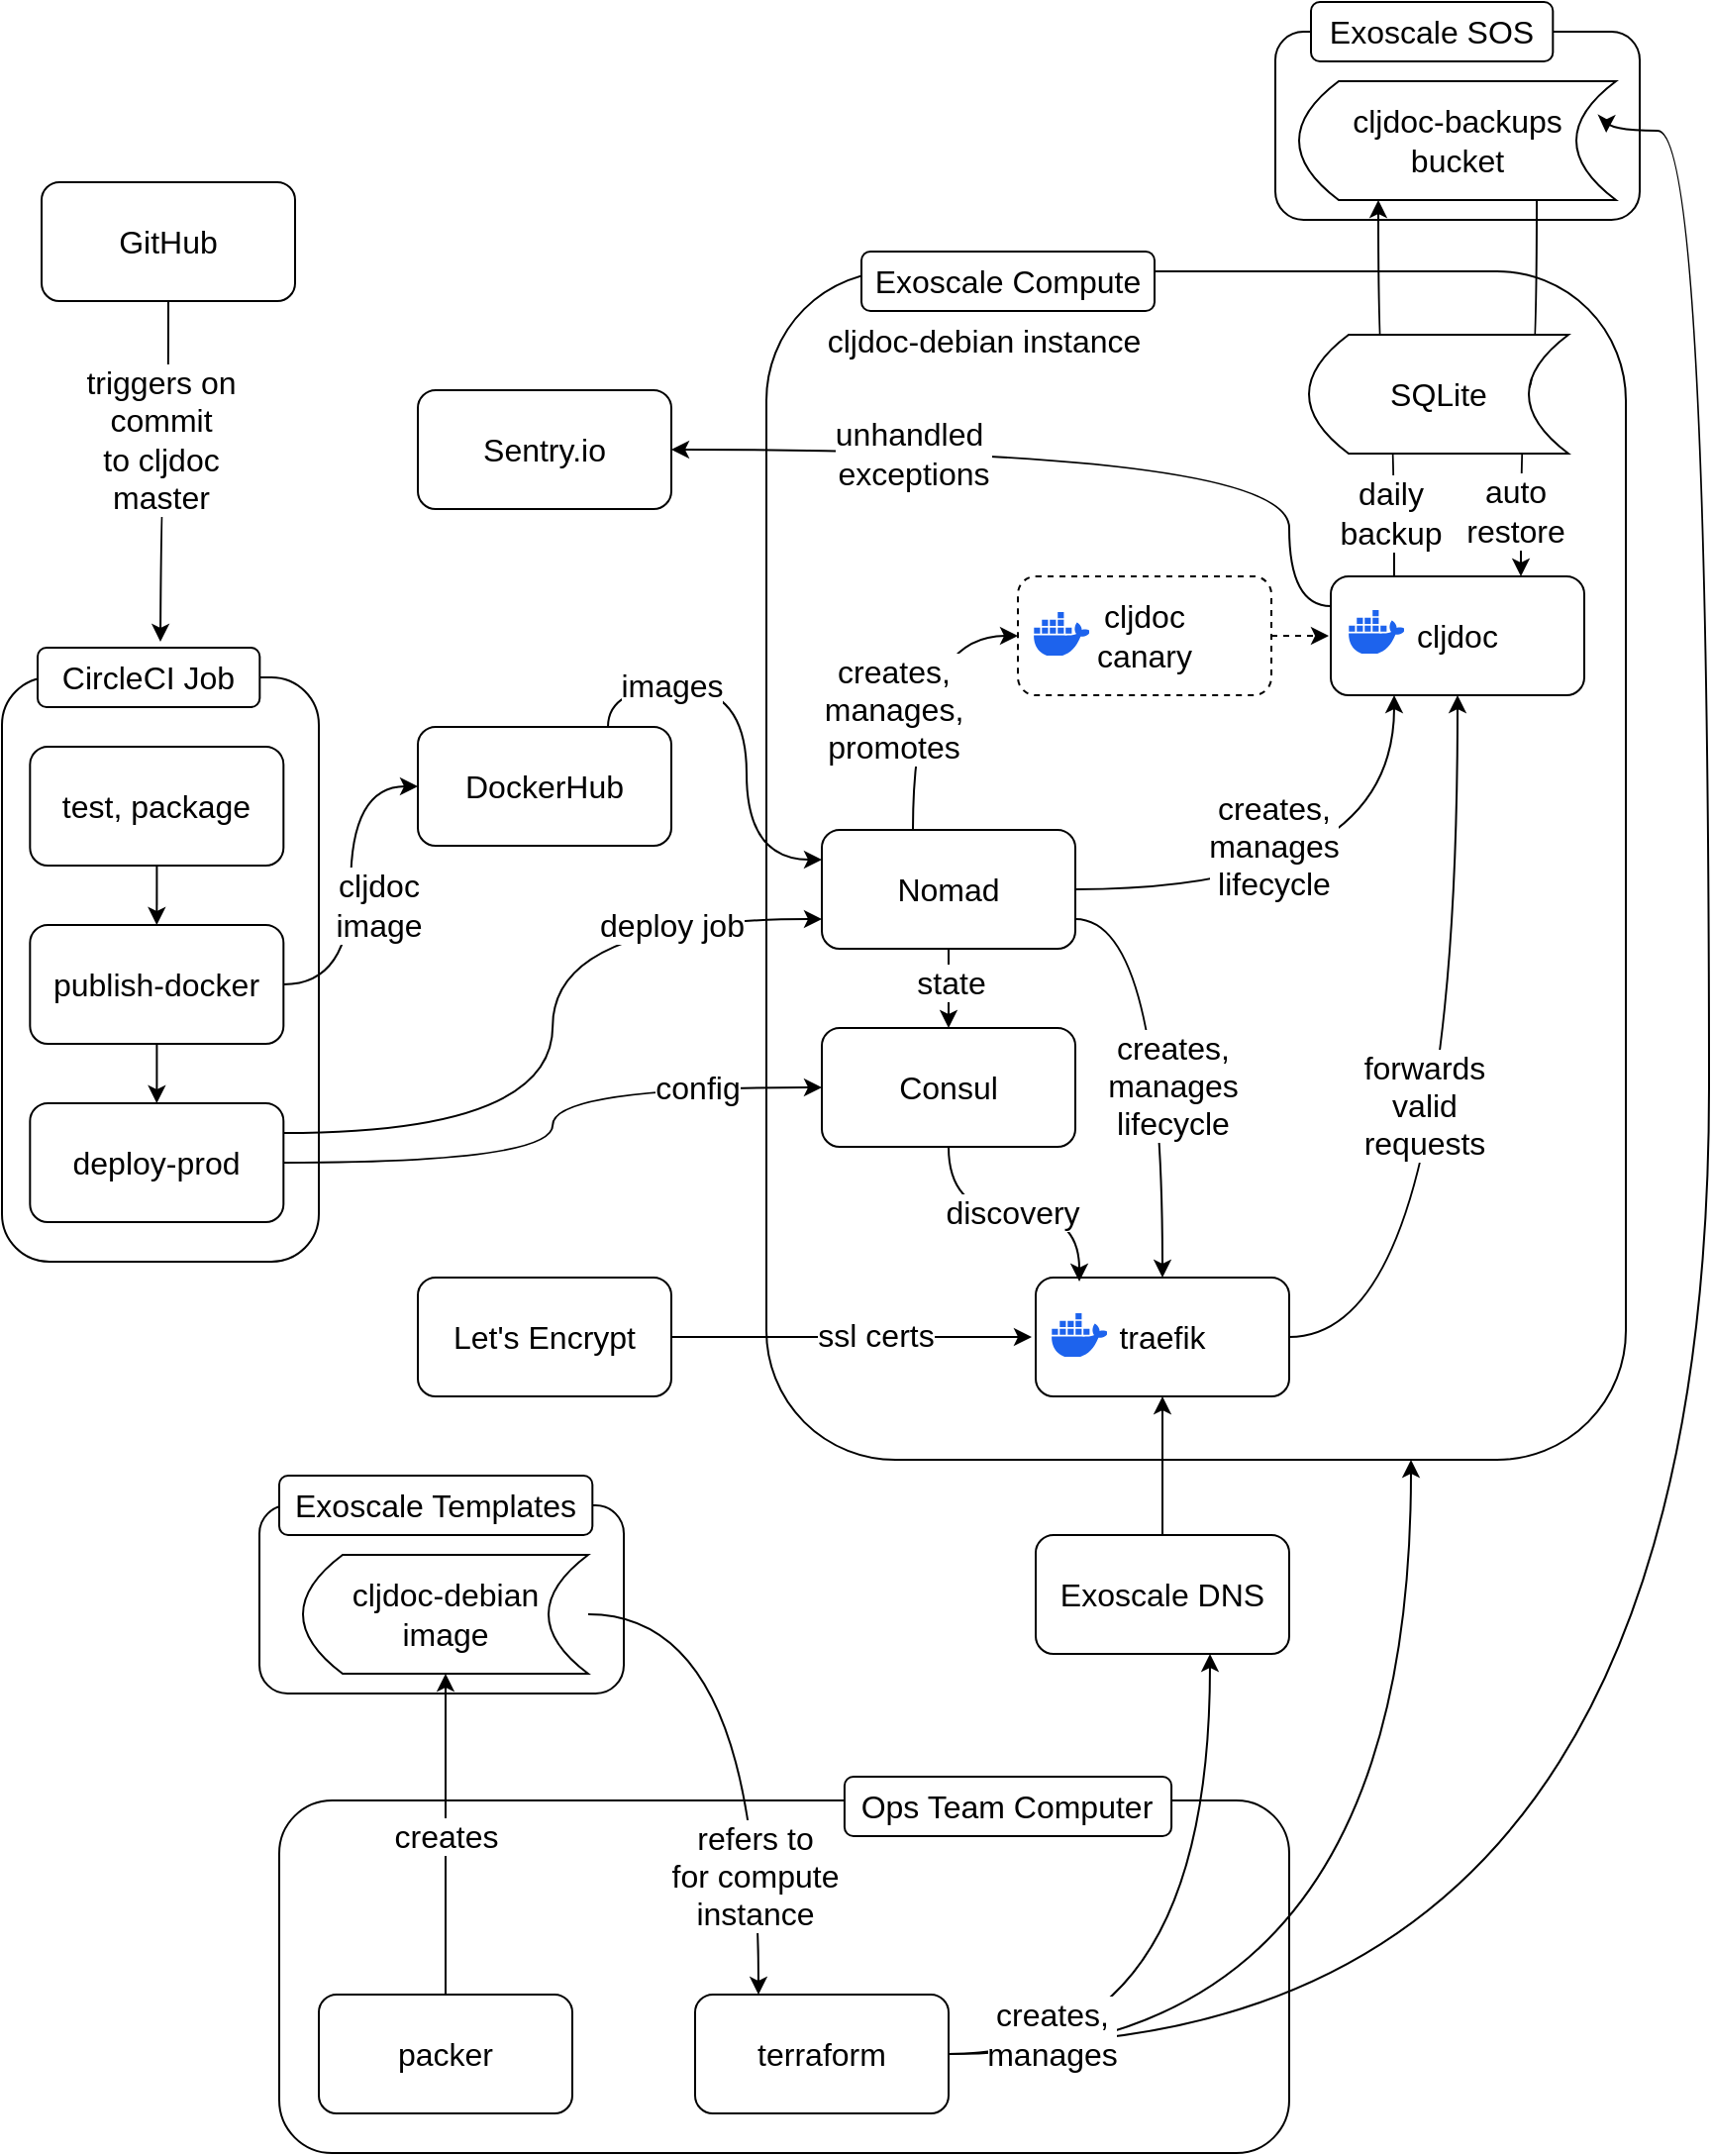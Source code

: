 <mxfile version="24.7.8">
  <diagram name="Page-1" id="89kI4g_zVSeOaDpoX2Ek">
    <mxGraphModel dx="1434" dy="2111" grid="1" gridSize="10" guides="1" tooltips="1" connect="1" arrows="1" fold="1" page="1" pageScale="1" pageWidth="827" pageHeight="1169" math="0" shadow="0">
      <root>
        <mxCell id="0" />
        <mxCell id="1" parent="0" />
        <mxCell id="S1SQHye0vyGfzZTfJ70K-115" value="" style="rounded=1;whiteSpace=wrap;html=1;" vertex="1" parent="1">
          <mxGeometry x="140" y="782" width="510" height="178" as="geometry" />
        </mxCell>
        <mxCell id="S1SQHye0vyGfzZTfJ70K-68" value="" style="rounded=1;whiteSpace=wrap;html=1;container=0;" vertex="1" parent="1">
          <mxGeometry x="386" y="10" width="434" height="600" as="geometry" />
        </mxCell>
        <mxCell id="S1SQHye0vyGfzZTfJ70K-30" value="" style="group" vertex="1" connectable="0" parent="1">
          <mxGeometry x="210" y="240" width="128" height="60" as="geometry" />
        </mxCell>
        <mxCell id="S1SQHye0vyGfzZTfJ70K-31" value="&lt;span style=&quot;font-size: 16px;&quot;&gt;DockerHub&lt;/span&gt;" style="rounded=1;whiteSpace=wrap;html=1;" vertex="1" parent="S1SQHye0vyGfzZTfJ70K-30">
          <mxGeometry width="128" height="60" as="geometry" />
        </mxCell>
        <mxCell id="S1SQHye0vyGfzZTfJ70K-2" value="&lt;font style=&quot;font-size: 16px;&quot;&gt;Exoscale Compute&lt;/font&gt;" style="rounded=1;whiteSpace=wrap;html=1;" vertex="1" parent="1">
          <mxGeometry x="434.005" width="148" height="30" as="geometry" />
        </mxCell>
        <mxCell id="S1SQHye0vyGfzZTfJ70K-18" value="" style="group" vertex="1" connectable="0" parent="1">
          <mxGeometry x="522" y="518" width="128" height="60" as="geometry" />
        </mxCell>
        <mxCell id="S1SQHye0vyGfzZTfJ70K-11" value="&lt;span style=&quot;font-size: 16px;&quot;&gt;traefik&lt;/span&gt;" style="rounded=1;whiteSpace=wrap;html=1;" vertex="1" parent="S1SQHye0vyGfzZTfJ70K-18">
          <mxGeometry width="128" height="60" as="geometry" />
        </mxCell>
        <UserObject label="&lt;svg xmlns=&quot;http://www.w3.org/2000/svg&quot; height=&quot;22.365&quot; width=&quot;28.336&quot; xml:space=&quot;preserve&quot; id=&quot;svg1&quot; version=&quot;1.1&quot;&gt;&lt;defs id=&quot;defs1&quot;&gt;&lt;/defs&gt;&lt;g transform=&quot;matrix(3.78,0,0,3.78,-449.197,-198.902)&quot; id=&quot;g1&quot;&gt;&lt;g style=&quot;stroke-width:26.689&quot; transform=&quot;matrix(0.01,0,0,0.01,118.85,52.626)&quot; id=&quot;g24&quot;&gt;&lt;path style=&quot;fill:#1d63ed;stroke-width:0px&quot; id=&quot;path24&quot; d=&quot;M 743.96,245.25 C 725.42,232.77 676.7,227.44 641.28,236.98 639.37,201.7 621.18,171.97 587.9,146.03 l -12.32,-8.27 -8.21,12.4 c -16.14,24.5 -22.94,57.14 -20.53,86.81 1.9,18.28 8.26,38.83 20.53,53.74 -46.1,26.74 -88.59,20.67 -276.77,20.67 H 0.06 c -0.85,42.49 5.98,124.23 57.96,190.77 5.74,7.35 12.04,14.46 18.87,21.31 42.26,42.32 106.11,73.35 201.59,73.44 145.66,0.13 270.46,-78.6 346.37,-268.97 24.98,0.41 90.92,4.48 123.19,-57.88 0.79,-1.05 8.21,-16.54 8.21,-16.54 l -12.3,-8.27 z M 189.67,206.39 h -81.7 v 81.7 h 81.7 z m 105.55,0 h -81.7 v 81.7 h 81.7 z m 105.55,0 h -81.7 v 81.7 h 81.7 z m 105.55,0 h -81.7 v 81.7 h 81.7 z m -422.2,0 H 2.42 v 81.7 h 81.7 z M 189.67,103.2 h -81.7 v 81.7 h 81.7 z m 105.55,0 h -81.7 v 81.7 h 81.7 z m 105.55,0 h -81.7 v 81.7 h 81.7 z m 0,-103.2 h -81.7 v 81.7 h 81.7 z&quot; class=&quot;cls-1&quot;&gt;&lt;/path&gt;&lt;/g&gt;&lt;/g&gt;&lt;/svg&gt;" link="&lt;svg xmlns=&quot;http://www.w3.org/2000/svg&quot; height=&quot;22.365&quot; width=&quot;28.336&quot; xml:space=&quot;preserve&quot; id=&quot;svg1&quot; version=&quot;1.1&quot;&gt;&lt;defs id=&quot;defs1&quot;&gt;&lt;/defs&gt;&lt;g transform=&quot;matrix(3.78,0,0,3.78,-449.197,-198.902)&quot; id=&quot;g1&quot;&gt;&lt;g style=&quot;stroke-width:26.689&quot; transform=&quot;matrix(0.01,0,0,0.01,118.85,52.626)&quot; id=&quot;g24&quot;&gt;&lt;path style=&quot;fill:#1d63ed;stroke-width:0px&quot; id=&quot;path24&quot; d=&quot;M 743.96,245.25 C 725.42,232.77 676.7,227.44 641.28,236.98 639.37,201.7 621.18,171.97 587.9,146.03 l -12.32,-8.27 -8.21,12.4 c -16.14,24.5 -22.94,57.14 -20.53,86.81 1.9,18.28 8.26,38.83 20.53,53.74 -46.1,26.74 -88.59,20.67 -276.77,20.67 H 0.06 c -0.85,42.49 5.98,124.23 57.96,190.77 5.74,7.35 12.04,14.46 18.87,21.31 42.26,42.32 106.11,73.35 201.59,73.44 145.66,0.13 270.46,-78.6 346.37,-268.97 24.98,0.41 90.92,4.48 123.19,-57.88 0.79,-1.05 8.21,-16.54 8.21,-16.54 l -12.3,-8.27 z M 189.67,206.39 h -81.7 v 81.7 h 81.7 z m 105.55,0 h -81.7 v 81.7 h 81.7 z m 105.55,0 h -81.7 v 81.7 h 81.7 z m 105.55,0 h -81.7 v 81.7 h 81.7 z m -422.2,0 H 2.42 v 81.7 h 81.7 z M 189.67,103.2 h -81.7 v 81.7 h 81.7 z m 105.55,0 h -81.7 v 81.7 h 81.7 z m 105.55,0 h -81.7 v 81.7 h 81.7 z m 0,-103.2 h -81.7 v 81.7 h 81.7 z&quot; class=&quot;cls-1&quot;&gt;&lt;/path&gt;&lt;/g&gt;&lt;/g&gt;&lt;/svg&gt;" id="S1SQHye0vyGfzZTfJ70K-12">
          <mxCell style="text;whiteSpace=wrap;html=1;" vertex="1" parent="S1SQHye0vyGfzZTfJ70K-18">
            <mxGeometry x="5.9" y="11" width="42.1" height="45" as="geometry" />
          </mxCell>
        </UserObject>
        <mxCell id="S1SQHye0vyGfzZTfJ70K-33" value="" style="group" vertex="1" connectable="0" parent="1">
          <mxGeometry x="414" y="292" width="128" height="60" as="geometry" />
        </mxCell>
        <mxCell id="S1SQHye0vyGfzZTfJ70K-34" value="&lt;span style=&quot;font-size: 16px;&quot;&gt;Nomad&lt;/span&gt;" style="rounded=1;whiteSpace=wrap;html=1;" vertex="1" parent="S1SQHye0vyGfzZTfJ70K-33">
          <mxGeometry width="128" height="60" as="geometry" />
        </mxCell>
        <mxCell id="S1SQHye0vyGfzZTfJ70K-35" value="&lt;span style=&quot;font-size: 16px;&quot;&gt;Consul&lt;/span&gt;" style="rounded=1;whiteSpace=wrap;html=1;" vertex="1" parent="1">
          <mxGeometry x="414" y="392" width="128" height="60" as="geometry" />
        </mxCell>
        <mxCell id="S1SQHye0vyGfzZTfJ70K-37" value="" style="rounded=1;whiteSpace=wrap;html=1;" vertex="1" parent="1">
          <mxGeometry y="215" width="160" height="295" as="geometry" />
        </mxCell>
        <mxCell id="S1SQHye0vyGfzZTfJ70K-38" value="&lt;font style=&quot;font-size: 16px;&quot;&gt;CircleCI Job&lt;/font&gt;" style="rounded=1;whiteSpace=wrap;html=1;" vertex="1" parent="1">
          <mxGeometry x="18" y="200" width="112.16" height="30" as="geometry" />
        </mxCell>
        <mxCell id="S1SQHye0vyGfzZTfJ70K-40" value="" style="group" vertex="1" connectable="0" parent="1">
          <mxGeometry x="14.16" y="250" width="128" height="60" as="geometry" />
        </mxCell>
        <mxCell id="S1SQHye0vyGfzZTfJ70K-41" value="&lt;span style=&quot;font-size: 16px;&quot;&gt;test, package&lt;/span&gt;" style="rounded=1;whiteSpace=wrap;html=1;" vertex="1" parent="S1SQHye0vyGfzZTfJ70K-40">
          <mxGeometry width="128" height="60" as="geometry" />
        </mxCell>
        <mxCell id="S1SQHye0vyGfzZTfJ70K-42" value="" style="group" vertex="1" connectable="0" parent="1">
          <mxGeometry x="14.16" y="340" width="128" height="60" as="geometry" />
        </mxCell>
        <mxCell id="S1SQHye0vyGfzZTfJ70K-70" style="edgeStyle=orthogonalEdgeStyle;rounded=0;orthogonalLoop=1;jettySize=auto;html=1;" edge="1" parent="S1SQHye0vyGfzZTfJ70K-42" source="S1SQHye0vyGfzZTfJ70K-43">
          <mxGeometry relative="1" as="geometry">
            <mxPoint x="64.0" y="90" as="targetPoint" />
          </mxGeometry>
        </mxCell>
        <mxCell id="S1SQHye0vyGfzZTfJ70K-43" value="&lt;span style=&quot;font-size: 16px;&quot;&gt;publish-docker&lt;/span&gt;" style="rounded=1;whiteSpace=wrap;html=1;" vertex="1" parent="S1SQHye0vyGfzZTfJ70K-42">
          <mxGeometry width="128" height="60" as="geometry" />
        </mxCell>
        <mxCell id="S1SQHye0vyGfzZTfJ70K-44" value="" style="group" vertex="1" connectable="0" parent="1">
          <mxGeometry x="14.16" y="430" width="128" height="60" as="geometry" />
        </mxCell>
        <mxCell id="S1SQHye0vyGfzZTfJ70K-45" value="&lt;span style=&quot;font-size: 16px;&quot;&gt;deploy-prod&lt;/span&gt;" style="rounded=1;whiteSpace=wrap;html=1;" vertex="1" parent="S1SQHye0vyGfzZTfJ70K-44">
          <mxGeometry width="128" height="60" as="geometry" />
        </mxCell>
        <mxCell id="S1SQHye0vyGfzZTfJ70K-46" value="" style="group" vertex="1" connectable="0" parent="1">
          <mxGeometry x="513" y="164" width="128" height="60" as="geometry" />
        </mxCell>
        <mxCell id="S1SQHye0vyGfzZTfJ70K-123" style="edgeStyle=orthogonalEdgeStyle;rounded=0;orthogonalLoop=1;jettySize=auto;html=1;dashed=1;" edge="1" parent="S1SQHye0vyGfzZTfJ70K-46" source="S1SQHye0vyGfzZTfJ70K-14">
          <mxGeometry relative="1" as="geometry">
            <mxPoint x="157" y="30" as="targetPoint" />
          </mxGeometry>
        </mxCell>
        <mxCell id="S1SQHye0vyGfzZTfJ70K-14" value="&lt;font style=&quot;font-size: 16px;&quot;&gt;cljdoc&lt;/font&gt;&lt;div&gt;&lt;font style=&quot;font-size: 16px;&quot;&gt;canary&lt;/font&gt;&lt;/div&gt;" style="rounded=1;whiteSpace=wrap;html=1;dashed=1;" vertex="1" parent="S1SQHye0vyGfzZTfJ70K-46">
          <mxGeometry width="128" height="60" as="geometry" />
        </mxCell>
        <UserObject label="&lt;svg xmlns=&quot;http://www.w3.org/2000/svg&quot; height=&quot;22.365&quot; width=&quot;28.336&quot; xml:space=&quot;preserve&quot; id=&quot;svg1&quot; version=&quot;1.1&quot;&gt;&lt;defs id=&quot;defs1&quot;&gt;&lt;/defs&gt;&lt;g transform=&quot;matrix(3.78,0,0,3.78,-449.197,-198.902)&quot; id=&quot;g1&quot;&gt;&lt;g style=&quot;stroke-width:26.689&quot; transform=&quot;matrix(0.01,0,0,0.01,118.85,52.626)&quot; id=&quot;g24&quot;&gt;&lt;path style=&quot;fill:#1d63ed;stroke-width:0px&quot; id=&quot;path24&quot; d=&quot;M 743.96,245.25 C 725.42,232.77 676.7,227.44 641.28,236.98 639.37,201.7 621.18,171.97 587.9,146.03 l -12.32,-8.27 -8.21,12.4 c -16.14,24.5 -22.94,57.14 -20.53,86.81 1.9,18.28 8.26,38.83 20.53,53.74 -46.1,26.74 -88.59,20.67 -276.77,20.67 H 0.06 c -0.85,42.49 5.98,124.23 57.96,190.77 5.74,7.35 12.04,14.46 18.87,21.31 42.26,42.32 106.11,73.35 201.59,73.44 145.66,0.13 270.46,-78.6 346.37,-268.97 24.98,0.41 90.92,4.48 123.19,-57.88 0.79,-1.05 8.21,-16.54 8.21,-16.54 l -12.3,-8.27 z M 189.67,206.39 h -81.7 v 81.7 h 81.7 z m 105.55,0 h -81.7 v 81.7 h 81.7 z m 105.55,0 h -81.7 v 81.7 h 81.7 z m 105.55,0 h -81.7 v 81.7 h 81.7 z m -422.2,0 H 2.42 v 81.7 h 81.7 z M 189.67,103.2 h -81.7 v 81.7 h 81.7 z m 105.55,0 h -81.7 v 81.7 h 81.7 z m 105.55,0 h -81.7 v 81.7 h 81.7 z m 0,-103.2 h -81.7 v 81.7 h 81.7 z&quot; class=&quot;cls-1&quot;&gt;&lt;/path&gt;&lt;/g&gt;&lt;/g&gt;&lt;/svg&gt;" link="&lt;svg xmlns=&quot;http://www.w3.org/2000/svg&quot; height=&quot;22.365&quot; width=&quot;28.336&quot; xml:space=&quot;preserve&quot; id=&quot;svg1&quot; version=&quot;1.1&quot;&gt;&lt;defs id=&quot;defs1&quot;&gt;&lt;/defs&gt;&lt;g transform=&quot;matrix(3.78,0,0,3.78,-449.197,-198.902)&quot; id=&quot;g1&quot;&gt;&lt;g style=&quot;stroke-width:26.689&quot; transform=&quot;matrix(0.01,0,0,0.01,118.85,52.626)&quot; id=&quot;g24&quot;&gt;&lt;path style=&quot;fill:#1d63ed;stroke-width:0px&quot; id=&quot;path24&quot; d=&quot;M 743.96,245.25 C 725.42,232.77 676.7,227.44 641.28,236.98 639.37,201.7 621.18,171.97 587.9,146.03 l -12.32,-8.27 -8.21,12.4 c -16.14,24.5 -22.94,57.14 -20.53,86.81 1.9,18.28 8.26,38.83 20.53,53.74 -46.1,26.74 -88.59,20.67 -276.77,20.67 H 0.06 c -0.85,42.49 5.98,124.23 57.96,190.77 5.74,7.35 12.04,14.46 18.87,21.31 42.26,42.32 106.11,73.35 201.59,73.44 145.66,0.13 270.46,-78.6 346.37,-268.97 24.98,0.41 90.92,4.48 123.19,-57.88 0.79,-1.05 8.21,-16.54 8.21,-16.54 l -12.3,-8.27 z M 189.67,206.39 h -81.7 v 81.7 h 81.7 z m 105.55,0 h -81.7 v 81.7 h 81.7 z m 105.55,0 h -81.7 v 81.7 h 81.7 z m 105.55,0 h -81.7 v 81.7 h 81.7 z m -422.2,0 H 2.42 v 81.7 h 81.7 z M 189.67,103.2 h -81.7 v 81.7 h 81.7 z m 105.55,0 h -81.7 v 81.7 h 81.7 z m 105.55,0 h -81.7 v 81.7 h 81.7 z m 0,-103.2 h -81.7 v 81.7 h 81.7 z&quot; class=&quot;cls-1&quot;&gt;&lt;/path&gt;&lt;/g&gt;&lt;/g&gt;&lt;/svg&gt;" id="S1SQHye0vyGfzZTfJ70K-15">
          <mxCell style="text;whiteSpace=wrap;html=1;" vertex="1" parent="S1SQHye0vyGfzZTfJ70K-46">
            <mxGeometry x="5.9" y="11" width="42.1" height="45" as="geometry" />
          </mxCell>
        </UserObject>
        <mxCell id="S1SQHye0vyGfzZTfJ70K-53" value="" style="group" vertex="1" connectable="0" parent="1">
          <mxGeometry x="350" y="880" width="128" height="60" as="geometry" />
        </mxCell>
        <mxCell id="S1SQHye0vyGfzZTfJ70K-54" value="&lt;span style=&quot;font-size: 16px;&quot;&gt;terraform&lt;/span&gt;" style="rounded=1;whiteSpace=wrap;html=1;" vertex="1" parent="S1SQHye0vyGfzZTfJ70K-53">
          <mxGeometry width="128" height="60" as="geometry" />
        </mxCell>
        <mxCell id="S1SQHye0vyGfzZTfJ70K-55" value="" style="group" vertex="1" connectable="0" parent="1">
          <mxGeometry x="130" y="618" width="184" height="110" as="geometry" />
        </mxCell>
        <mxCell id="S1SQHye0vyGfzZTfJ70K-48" value="" style="rounded=1;whiteSpace=wrap;html=1;" vertex="1" parent="S1SQHye0vyGfzZTfJ70K-55">
          <mxGeometry y="15" width="184" height="95" as="geometry" />
        </mxCell>
        <mxCell id="S1SQHye0vyGfzZTfJ70K-49" value="&lt;font style=&quot;font-size: 16px;&quot;&gt;Exoscale Templates&lt;/font&gt;" style="rounded=1;whiteSpace=wrap;html=1;" vertex="1" parent="S1SQHye0vyGfzZTfJ70K-55">
          <mxGeometry x="10" width="158.16" height="30" as="geometry" />
        </mxCell>
        <mxCell id="S1SQHye0vyGfzZTfJ70K-50" value="&lt;span style=&quot;font-size: 16px;&quot;&gt;cljdoc-debian&lt;/span&gt;&lt;div&gt;&lt;span style=&quot;font-size: 16px;&quot;&gt;image&lt;/span&gt;&lt;/div&gt;" style="shape=dataStorage;whiteSpace=wrap;html=1;fixedSize=1;" vertex="1" parent="S1SQHye0vyGfzZTfJ70K-55">
          <mxGeometry x="22" y="40" width="144" height="60" as="geometry" />
        </mxCell>
        <mxCell id="S1SQHye0vyGfzZTfJ70K-56" value="" style="group" vertex="1" connectable="0" parent="1">
          <mxGeometry x="20.0" y="-35" width="128" height="60" as="geometry" />
        </mxCell>
        <mxCell id="S1SQHye0vyGfzZTfJ70K-57" value="&lt;span style=&quot;font-size: 16px;&quot;&gt;GitHub&lt;/span&gt;" style="rounded=1;whiteSpace=wrap;html=1;" vertex="1" parent="S1SQHye0vyGfzZTfJ70K-56">
          <mxGeometry width="128" height="60" as="geometry" />
        </mxCell>
        <mxCell id="S1SQHye0vyGfzZTfJ70K-58" style="edgeStyle=orthogonalEdgeStyle;rounded=0;orthogonalLoop=1;jettySize=auto;html=1;curved=1;exitX=0.5;exitY=1;exitDx=0;exitDy=0;" edge="1" parent="1" source="S1SQHye0vyGfzZTfJ70K-57">
          <mxGeometry relative="1" as="geometry">
            <mxPoint x="80" y="197" as="targetPoint" />
          </mxGeometry>
        </mxCell>
        <mxCell id="S1SQHye0vyGfzZTfJ70K-59" value="&lt;font style=&quot;font-size: 16px;&quot;&gt;triggers on&lt;/font&gt;&lt;div&gt;&lt;font style=&quot;font-size: 16px;&quot;&gt;commit&lt;/font&gt;&lt;/div&gt;&lt;div&gt;&lt;font style=&quot;font-size: 16px;&quot;&gt;to cljdoc&lt;/font&gt;&lt;/div&gt;&lt;div&gt;&lt;font style=&quot;font-size: 16px;&quot;&gt;master&lt;/font&gt;&lt;/div&gt;" style="edgeLabel;html=1;align=center;verticalAlign=middle;resizable=0;points=[];" vertex="1" connectable="0" parent="S1SQHye0vyGfzZTfJ70K-58">
          <mxGeometry x="-0.216" y="1" relative="1" as="geometry">
            <mxPoint x="-5" y="1" as="offset" />
          </mxGeometry>
        </mxCell>
        <mxCell id="S1SQHye0vyGfzZTfJ70K-69" style="edgeStyle=orthogonalEdgeStyle;rounded=0;orthogonalLoop=1;jettySize=auto;html=1;entryX=0.5;entryY=0;entryDx=0;entryDy=0;" edge="1" parent="1" source="S1SQHye0vyGfzZTfJ70K-41" target="S1SQHye0vyGfzZTfJ70K-43">
          <mxGeometry relative="1" as="geometry" />
        </mxCell>
        <mxCell id="S1SQHye0vyGfzZTfJ70K-71" style="edgeStyle=orthogonalEdgeStyle;rounded=0;orthogonalLoop=1;jettySize=auto;html=1;entryX=0;entryY=0.5;entryDx=0;entryDy=0;curved=1;" edge="1" parent="1" source="S1SQHye0vyGfzZTfJ70K-43" target="S1SQHye0vyGfzZTfJ70K-31">
          <mxGeometry relative="1" as="geometry" />
        </mxCell>
        <mxCell id="S1SQHye0vyGfzZTfJ70K-102" value="&lt;font style=&quot;font-size: 16px;&quot;&gt;cljdoc&lt;/font&gt;&lt;div&gt;&lt;font style=&quot;font-size: 16px;&quot;&gt;image&lt;/font&gt;&lt;/div&gt;" style="edgeLabel;html=1;align=center;verticalAlign=middle;resizable=0;points=[];" vertex="1" connectable="0" parent="S1SQHye0vyGfzZTfJ70K-71">
          <mxGeometry x="-0.178" y="2" relative="1" as="geometry">
            <mxPoint x="16" y="-5" as="offset" />
          </mxGeometry>
        </mxCell>
        <mxCell id="S1SQHye0vyGfzZTfJ70K-72" style="edgeStyle=orthogonalEdgeStyle;rounded=0;orthogonalLoop=1;jettySize=auto;html=1;entryX=0;entryY=0.25;entryDx=0;entryDy=0;curved=1;exitX=0.75;exitY=0;exitDx=0;exitDy=0;" edge="1" parent="1" source="S1SQHye0vyGfzZTfJ70K-31" target="S1SQHye0vyGfzZTfJ70K-34">
          <mxGeometry relative="1" as="geometry">
            <mxPoint x="338" y="254" as="sourcePoint" />
          </mxGeometry>
        </mxCell>
        <mxCell id="S1SQHye0vyGfzZTfJ70K-111" value="&lt;font style=&quot;font-size: 16px;&quot;&gt;images&lt;/font&gt;" style="edgeLabel;html=1;align=center;verticalAlign=middle;resizable=0;points=[];" vertex="1" connectable="0" parent="S1SQHye0vyGfzZTfJ70K-72">
          <mxGeometry x="0.075" relative="1" as="geometry">
            <mxPoint x="-38" y="-27" as="offset" />
          </mxGeometry>
        </mxCell>
        <mxCell id="S1SQHye0vyGfzZTfJ70K-73" style="edgeStyle=orthogonalEdgeStyle;rounded=0;orthogonalLoop=1;jettySize=auto;html=1;exitX=1;exitY=0.75;exitDx=0;exitDy=0;curved=1;" edge="1" parent="1" source="S1SQHye0vyGfzZTfJ70K-34" target="S1SQHye0vyGfzZTfJ70K-11">
          <mxGeometry relative="1" as="geometry" />
        </mxCell>
        <mxCell id="S1SQHye0vyGfzZTfJ70K-109" value="&lt;font style=&quot;font-size: 16px;&quot;&gt;creates,&lt;/font&gt;&lt;div&gt;&lt;font style=&quot;font-size: 16px;&quot;&gt;manages&lt;/font&gt;&lt;/div&gt;&lt;div&gt;&lt;font style=&quot;font-size: 16px;&quot;&gt;lifecycle&lt;/font&gt;&lt;/div&gt;" style="edgeLabel;html=1;align=center;verticalAlign=middle;resizable=0;points=[];" vertex="1" connectable="0" parent="S1SQHye0vyGfzZTfJ70K-73">
          <mxGeometry x="0.169" y="-1" relative="1" as="geometry">
            <mxPoint x="6" y="-4" as="offset" />
          </mxGeometry>
        </mxCell>
        <mxCell id="S1SQHye0vyGfzZTfJ70K-74" style="edgeStyle=orthogonalEdgeStyle;rounded=0;orthogonalLoop=1;jettySize=auto;html=1;curved=1;entryX=0.172;entryY=0.033;entryDx=0;entryDy=0;entryPerimeter=0;" edge="1" parent="1" source="S1SQHye0vyGfzZTfJ70K-35" target="S1SQHye0vyGfzZTfJ70K-11">
          <mxGeometry relative="1" as="geometry" />
        </mxCell>
        <mxCell id="S1SQHye0vyGfzZTfJ70K-110" value="&lt;font style=&quot;font-size: 16px;&quot;&gt;discovery&lt;/font&gt;" style="edgeLabel;html=1;align=center;verticalAlign=middle;resizable=0;points=[];" vertex="1" connectable="0" parent="S1SQHye0vyGfzZTfJ70K-74">
          <mxGeometry x="0.134" relative="1" as="geometry">
            <mxPoint x="-11" as="offset" />
          </mxGeometry>
        </mxCell>
        <mxCell id="S1SQHye0vyGfzZTfJ70K-75" style="edgeStyle=orthogonalEdgeStyle;rounded=0;orthogonalLoop=1;jettySize=auto;html=1;curved=1;" edge="1" parent="1" source="S1SQHye0vyGfzZTfJ70K-11" target="3gW6zn1K3Cf31nQPSgdu-7">
          <mxGeometry relative="1" as="geometry" />
        </mxCell>
        <mxCell id="S1SQHye0vyGfzZTfJ70K-117" value="&lt;font style=&quot;font-size: 16px;&quot;&gt;forwards&lt;/font&gt;&lt;div&gt;&lt;font style=&quot;font-size: 16px;&quot;&gt;valid&lt;/font&gt;&lt;/div&gt;&lt;div&gt;&lt;font style=&quot;font-size: 16px;&quot;&gt;requests&lt;/font&gt;&lt;/div&gt;" style="edgeLabel;html=1;align=center;verticalAlign=middle;resizable=0;points=[];" vertex="1" connectable="0" parent="S1SQHye0vyGfzZTfJ70K-75">
          <mxGeometry x="-0.01" y="17" relative="1" as="geometry">
            <mxPoint as="offset" />
          </mxGeometry>
        </mxCell>
        <mxCell id="S1SQHye0vyGfzZTfJ70K-77" style="edgeStyle=orthogonalEdgeStyle;rounded=0;orthogonalLoop=1;jettySize=auto;html=1;entryX=0;entryY=0.5;entryDx=0;entryDy=0;curved=1;" edge="1" parent="1" source="S1SQHye0vyGfzZTfJ70K-34" target="S1SQHye0vyGfzZTfJ70K-14">
          <mxGeometry relative="1" as="geometry">
            <Array as="points">
              <mxPoint x="460" y="194" />
            </Array>
          </mxGeometry>
        </mxCell>
        <mxCell id="S1SQHye0vyGfzZTfJ70K-107" value="&lt;font style=&quot;font-size: 16px;&quot;&gt;creates,&lt;/font&gt;&lt;div&gt;&lt;font style=&quot;font-size: 16px;&quot;&gt;manages,&lt;/font&gt;&lt;/div&gt;&lt;div&gt;&lt;font style=&quot;font-size: 16px;&quot;&gt;promotes&lt;/font&gt;&lt;/div&gt;" style="edgeLabel;html=1;align=center;verticalAlign=middle;resizable=0;points=[];" vertex="1" connectable="0" parent="S1SQHye0vyGfzZTfJ70K-77">
          <mxGeometry x="-0.238" relative="1" as="geometry">
            <mxPoint x="-10" y="-4" as="offset" />
          </mxGeometry>
        </mxCell>
        <mxCell id="S1SQHye0vyGfzZTfJ70K-80" style="edgeStyle=orthogonalEdgeStyle;rounded=0;orthogonalLoop=1;jettySize=auto;html=1;entryX=0;entryY=0.75;entryDx=0;entryDy=0;exitX=1;exitY=0.25;exitDx=0;exitDy=0;curved=1;" edge="1" parent="1" source="S1SQHye0vyGfzZTfJ70K-45" target="S1SQHye0vyGfzZTfJ70K-34">
          <mxGeometry relative="1" as="geometry" />
        </mxCell>
        <mxCell id="S1SQHye0vyGfzZTfJ70K-113" value="&lt;span style=&quot;font-size: 16px;&quot;&gt;deploy job&lt;/span&gt;" style="edgeLabel;html=1;align=center;verticalAlign=middle;resizable=0;points=[];rotation=0;" vertex="1" connectable="0" parent="S1SQHye0vyGfzZTfJ70K-80">
          <mxGeometry x="0.38" y="-22" relative="1" as="geometry">
            <mxPoint x="42" y="-19" as="offset" />
          </mxGeometry>
        </mxCell>
        <mxCell id="S1SQHye0vyGfzZTfJ70K-81" style="edgeStyle=orthogonalEdgeStyle;rounded=0;orthogonalLoop=1;jettySize=auto;html=1;entryX=0;entryY=0.5;entryDx=0;entryDy=0;curved=1;" edge="1" parent="1" source="S1SQHye0vyGfzZTfJ70K-45" target="S1SQHye0vyGfzZTfJ70K-35">
          <mxGeometry relative="1" as="geometry" />
        </mxCell>
        <mxCell id="S1SQHye0vyGfzZTfJ70K-112" value="&lt;font style=&quot;font-size: 16px;&quot;&gt;config&lt;/font&gt;" style="edgeLabel;html=1;align=center;verticalAlign=middle;resizable=0;points=[];rotation=0;" vertex="1" connectable="0" parent="S1SQHye0vyGfzZTfJ70K-81">
          <mxGeometry x="0.396" y="-13" relative="1" as="geometry">
            <mxPoint x="30" y="-13" as="offset" />
          </mxGeometry>
        </mxCell>
        <mxCell id="S1SQHye0vyGfzZTfJ70K-82" value="" style="group" vertex="1" connectable="0" parent="1">
          <mxGeometry x="522" y="648" width="128" height="60" as="geometry" />
        </mxCell>
        <mxCell id="S1SQHye0vyGfzZTfJ70K-83" value="&lt;span style=&quot;font-size: 16px;&quot;&gt;Exoscale DNS&lt;/span&gt;" style="rounded=1;whiteSpace=wrap;html=1;" vertex="1" parent="S1SQHye0vyGfzZTfJ70K-82">
          <mxGeometry width="128" height="60" as="geometry" />
        </mxCell>
        <mxCell id="S1SQHye0vyGfzZTfJ70K-84" value="" style="group" vertex="1" connectable="0" parent="1">
          <mxGeometry x="210" y="518" width="128" height="60" as="geometry" />
        </mxCell>
        <mxCell id="S1SQHye0vyGfzZTfJ70K-85" value="&lt;span style=&quot;font-size: 16px;&quot;&gt;Let&#39;s Encrypt&lt;/span&gt;" style="rounded=1;whiteSpace=wrap;html=1;" vertex="1" parent="S1SQHye0vyGfzZTfJ70K-84">
          <mxGeometry width="128" height="60" as="geometry" />
        </mxCell>
        <mxCell id="S1SQHye0vyGfzZTfJ70K-88" style="edgeStyle=orthogonalEdgeStyle;rounded=0;orthogonalLoop=1;jettySize=auto;html=1;curved=1;" edge="1" parent="1" source="S1SQHye0vyGfzZTfJ70K-52" target="S1SQHye0vyGfzZTfJ70K-50">
          <mxGeometry relative="1" as="geometry" />
        </mxCell>
        <mxCell id="S1SQHye0vyGfzZTfJ70K-116" value="&lt;font style=&quot;font-size: 16px;&quot;&gt;creates&lt;/font&gt;" style="edgeLabel;html=1;align=center;verticalAlign=middle;resizable=0;points=[];" vertex="1" connectable="0" parent="S1SQHye0vyGfzZTfJ70K-88">
          <mxGeometry x="-0.439" y="1" relative="1" as="geometry">
            <mxPoint x="1" y="-35" as="offset" />
          </mxGeometry>
        </mxCell>
        <mxCell id="S1SQHye0vyGfzZTfJ70K-89" style="edgeStyle=orthogonalEdgeStyle;rounded=0;orthogonalLoop=1;jettySize=auto;html=1;entryX=0.25;entryY=0;entryDx=0;entryDy=0;curved=1;" edge="1" parent="1" source="S1SQHye0vyGfzZTfJ70K-50" target="S1SQHye0vyGfzZTfJ70K-54">
          <mxGeometry relative="1" as="geometry" />
        </mxCell>
        <mxCell id="S1SQHye0vyGfzZTfJ70K-100" value="&lt;span style=&quot;font-size: 16px;&quot;&gt;refers to&lt;/span&gt;&lt;div&gt;&lt;span style=&quot;font-size: 16px;&quot;&gt;for compute&lt;/span&gt;&lt;/div&gt;&lt;div&gt;&lt;span style=&quot;font-size: 16px;&quot;&gt;instance&lt;/span&gt;&lt;/div&gt;" style="edgeLabel;html=1;align=center;verticalAlign=middle;resizable=0;points=[];" vertex="1" connectable="0" parent="S1SQHye0vyGfzZTfJ70K-89">
          <mxGeometry x="0.144" y="3" relative="1" as="geometry">
            <mxPoint x="-5" y="59" as="offset" />
          </mxGeometry>
        </mxCell>
        <mxCell id="S1SQHye0vyGfzZTfJ70K-91" style="edgeStyle=orthogonalEdgeStyle;rounded=0;orthogonalLoop=1;jettySize=auto;html=1;curved=1;exitX=1;exitY=0.5;exitDx=0;exitDy=0;" edge="1" parent="1" source="S1SQHye0vyGfzZTfJ70K-54" target="S1SQHye0vyGfzZTfJ70K-83">
          <mxGeometry relative="1" as="geometry">
            <mxPoint x="900" y="808" as="sourcePoint" />
            <Array as="points">
              <mxPoint x="610" y="910" />
            </Array>
          </mxGeometry>
        </mxCell>
        <mxCell id="S1SQHye0vyGfzZTfJ70K-93" value="" style="group" vertex="1" connectable="0" parent="1">
          <mxGeometry x="643" y="-126" width="184" height="110" as="geometry" />
        </mxCell>
        <mxCell id="S1SQHye0vyGfzZTfJ70K-23" value="" style="rounded=1;whiteSpace=wrap;html=1;container=0;" vertex="1" parent="S1SQHye0vyGfzZTfJ70K-93">
          <mxGeometry y="15" width="184" height="95" as="geometry" />
        </mxCell>
        <mxCell id="S1SQHye0vyGfzZTfJ70K-24" value="&lt;font style=&quot;font-size: 16px;&quot;&gt;Exoscale SOS&lt;/font&gt;" style="rounded=1;whiteSpace=wrap;html=1;container=0;" vertex="1" parent="S1SQHye0vyGfzZTfJ70K-93">
          <mxGeometry x="18" width="122.16" height="30" as="geometry" />
        </mxCell>
        <mxCell id="S1SQHye0vyGfzZTfJ70K-26" value="&lt;font style=&quot;font-size: 16px;&quot;&gt;cljdoc-&lt;/font&gt;&lt;span style=&quot;font-size: 16px; background-color: initial;&quot;&gt;backups&lt;/span&gt;&lt;div&gt;&lt;span style=&quot;font-size: 16px; background-color: initial;&quot;&gt;bucket&lt;/span&gt;&lt;/div&gt;" style="shape=dataStorage;whiteSpace=wrap;html=1;fixedSize=1;container=0;" vertex="1" parent="S1SQHye0vyGfzZTfJ70K-93">
          <mxGeometry x="12" y="40" width="160" height="60" as="geometry" />
        </mxCell>
        <mxCell id="S1SQHye0vyGfzZTfJ70K-96" value="" style="edgeStyle=orthogonalEdgeStyle;rounded=0;orthogonalLoop=1;jettySize=auto;html=1;entryX=0.908;entryY=0.537;entryDx=0;entryDy=0;curved=1;entryPerimeter=0;exitX=1;exitY=0.5;exitDx=0;exitDy=0;" edge="1" parent="1" target="S1SQHye0vyGfzZTfJ70K-23">
          <mxGeometry relative="1" as="geometry">
            <mxPoint x="500" y="905" as="sourcePoint" />
            <mxPoint x="835.016" y="-60.995" as="targetPoint" />
            <Array as="points">
              <mxPoint x="862" y="905" />
              <mxPoint x="862" y="-61" />
            </Array>
          </mxGeometry>
        </mxCell>
        <mxCell id="S1SQHye0vyGfzZTfJ70K-7" value="&lt;font style=&quot;font-size: 16px;&quot;&gt;cljdoc-debian instance&lt;/font&gt;" style="text;html=1;align=center;verticalAlign=middle;whiteSpace=wrap;rounded=0;" vertex="1" parent="1">
          <mxGeometry x="405" y="30" width="182" height="30" as="geometry" />
        </mxCell>
        <mxCell id="S1SQHye0vyGfzZTfJ70K-99" style="edgeStyle=orthogonalEdgeStyle;rounded=0;orthogonalLoop=1;jettySize=auto;html=1;entryX=0.5;entryY=0;entryDx=0;entryDy=0;" edge="1" parent="1" source="S1SQHye0vyGfzZTfJ70K-34" target="S1SQHye0vyGfzZTfJ70K-35">
          <mxGeometry relative="1" as="geometry" />
        </mxCell>
        <mxCell id="S1SQHye0vyGfzZTfJ70K-114" value="&lt;font style=&quot;font-size: 16px;&quot;&gt;state&lt;/font&gt;" style="edgeLabel;html=1;align=center;verticalAlign=middle;resizable=0;points=[];" vertex="1" connectable="0" parent="S1SQHye0vyGfzZTfJ70K-99">
          <mxGeometry x="-0.15" y="1" relative="1" as="geometry">
            <mxPoint as="offset" />
          </mxGeometry>
        </mxCell>
        <mxCell id="S1SQHye0vyGfzZTfJ70K-103" style="edgeStyle=orthogonalEdgeStyle;rounded=0;orthogonalLoop=1;jettySize=auto;html=1;exitX=0.25;exitY=0;exitDx=0;exitDy=0;entryX=0.25;entryY=1;entryDx=0;entryDy=0;curved=1;" edge="1" parent="1" source="3gW6zn1K3Cf31nQPSgdu-7" target="S1SQHye0vyGfzZTfJ70K-26">
          <mxGeometry relative="1" as="geometry">
            <mxPoint x="695" y="-42" as="targetPoint" />
          </mxGeometry>
        </mxCell>
        <mxCell id="S1SQHye0vyGfzZTfJ70K-105" value="&lt;font style=&quot;font-size: 16px;&quot;&gt;daily&lt;/font&gt;&lt;div&gt;&lt;font style=&quot;font-size: 16px;&quot;&gt;backup&lt;/font&gt;&lt;/div&gt;" style="edgeLabel;html=1;align=center;verticalAlign=middle;resizable=0;points=[];" vertex="1" connectable="0" parent="S1SQHye0vyGfzZTfJ70K-103">
          <mxGeometry x="-0.737" y="-2" relative="1" as="geometry">
            <mxPoint x="-4" y="-6" as="offset" />
          </mxGeometry>
        </mxCell>
        <mxCell id="S1SQHye0vyGfzZTfJ70K-104" style="edgeStyle=orthogonalEdgeStyle;rounded=0;orthogonalLoop=1;jettySize=auto;html=1;exitX=0.75;exitY=1;exitDx=0;exitDy=0;entryX=0.75;entryY=0;entryDx=0;entryDy=0;curved=1;" edge="1" parent="1" source="S1SQHye0vyGfzZTfJ70K-26" target="3gW6zn1K3Cf31nQPSgdu-7">
          <mxGeometry relative="1" as="geometry">
            <mxPoint x="775" y="-42" as="sourcePoint" />
          </mxGeometry>
        </mxCell>
        <mxCell id="S1SQHye0vyGfzZTfJ70K-106" value="&lt;font style=&quot;font-size: 16px;&quot;&gt;auto&lt;/font&gt;&lt;div&gt;&lt;font style=&quot;font-size: 16px;&quot;&gt;restore&lt;/font&gt;&lt;/div&gt;" style="edgeLabel;html=1;align=center;verticalAlign=middle;resizable=0;points=[];" vertex="1" connectable="0" parent="S1SQHye0vyGfzZTfJ70K-104">
          <mxGeometry x="0.646" y="-3" relative="1" as="geometry">
            <mxPoint y="2" as="offset" />
          </mxGeometry>
        </mxCell>
        <mxCell id="S1SQHye0vyGfzZTfJ70K-47" value="&lt;span style=&quot;font-size: 16px;&quot;&gt;SQLite&lt;/span&gt;" style="shape=dataStorage;whiteSpace=wrap;html=1;fixedSize=1;" vertex="1" parent="1">
          <mxGeometry x="660" y="42" width="131" height="60" as="geometry" />
        </mxCell>
        <mxCell id="S1SQHye0vyGfzZTfJ70K-87" style="edgeStyle=orthogonalEdgeStyle;rounded=0;orthogonalLoop=1;jettySize=auto;html=1;entryX=0.5;entryY=1;entryDx=0;entryDy=0;curved=1;" edge="1" parent="1" source="S1SQHye0vyGfzZTfJ70K-83" target="S1SQHye0vyGfzZTfJ70K-11">
          <mxGeometry relative="1" as="geometry">
            <mxPoint x="582" y="588" as="targetPoint" />
          </mxGeometry>
        </mxCell>
        <mxCell id="S1SQHye0vyGfzZTfJ70K-52" value="&lt;span style=&quot;font-size: 16px;&quot;&gt;packer&lt;/span&gt;" style="rounded=1;whiteSpace=wrap;html=1;" vertex="1" parent="1">
          <mxGeometry x="160" y="880" width="128" height="60" as="geometry" />
        </mxCell>
        <mxCell id="S1SQHye0vyGfzZTfJ70K-86" style="edgeStyle=orthogonalEdgeStyle;rounded=0;orthogonalLoop=1;jettySize=auto;html=1;curved=1;exitX=1;exitY=0.5;exitDx=0;exitDy=0;" edge="1" parent="1" source="S1SQHye0vyGfzZTfJ70K-85">
          <mxGeometry relative="1" as="geometry">
            <mxPoint x="520" y="548" as="targetPoint" />
          </mxGeometry>
        </mxCell>
        <mxCell id="S1SQHye0vyGfzZTfJ70K-118" value="&lt;span style=&quot;font-size: 16px;&quot;&gt;ssl certs&lt;/span&gt;" style="edgeLabel;html=1;align=center;verticalAlign=middle;resizable=0;points=[];" vertex="1" connectable="0" parent="S1SQHye0vyGfzZTfJ70K-86">
          <mxGeometry x="0.184" y="2" relative="1" as="geometry">
            <mxPoint x="-5" as="offset" />
          </mxGeometry>
        </mxCell>
        <mxCell id="S1SQHye0vyGfzZTfJ70K-79" style="edgeStyle=orthogonalEdgeStyle;rounded=0;orthogonalLoop=1;jettySize=auto;html=1;curved=1;entryX=0.25;entryY=1;entryDx=0;entryDy=0;" edge="1" parent="1" source="S1SQHye0vyGfzZTfJ70K-34" target="3gW6zn1K3Cf31nQPSgdu-7">
          <mxGeometry relative="1" as="geometry">
            <mxPoint x="698" y="260" as="targetPoint" />
          </mxGeometry>
        </mxCell>
        <mxCell id="S1SQHye0vyGfzZTfJ70K-108" value="&lt;font style=&quot;font-size: 16px;&quot;&gt;creates,&lt;/font&gt;&lt;div&gt;&lt;font style=&quot;font-size: 16px;&quot;&gt;manages&lt;/font&gt;&lt;/div&gt;&lt;div&gt;&lt;font style=&quot;font-size: 16px;&quot;&gt;lifecycle&lt;/font&gt;&lt;/div&gt;" style="edgeLabel;html=1;align=center;verticalAlign=middle;resizable=0;points=[];" vertex="1" connectable="0" parent="S1SQHye0vyGfzZTfJ70K-79">
          <mxGeometry x="-0.317" y="5" relative="1" as="geometry">
            <mxPoint x="11" y="-17" as="offset" />
          </mxGeometry>
        </mxCell>
        <mxCell id="S1SQHye0vyGfzZTfJ70K-119" value="" style="group" vertex="1" connectable="0" parent="1">
          <mxGeometry x="671" y="164" width="128" height="60" as="geometry" />
        </mxCell>
        <mxCell id="3gW6zn1K3Cf31nQPSgdu-7" value="&lt;span style=&quot;font-size: 16px;&quot;&gt;cljdoc&lt;/span&gt;" style="rounded=1;whiteSpace=wrap;html=1;" parent="S1SQHye0vyGfzZTfJ70K-119" vertex="1">
          <mxGeometry width="128" height="60" as="geometry" />
        </mxCell>
        <UserObject label="&lt;svg xmlns=&quot;http://www.w3.org/2000/svg&quot; height=&quot;22.365&quot; width=&quot;28.336&quot; xml:space=&quot;preserve&quot; id=&quot;svg1&quot; version=&quot;1.1&quot;&gt;&lt;defs id=&quot;defs1&quot;&gt;&lt;/defs&gt;&lt;g transform=&quot;matrix(3.78,0,0,3.78,-449.197,-198.902)&quot; id=&quot;g1&quot;&gt;&lt;g style=&quot;stroke-width:26.689&quot; transform=&quot;matrix(0.01,0,0,0.01,118.85,52.626)&quot; id=&quot;g24&quot;&gt;&lt;path style=&quot;fill:#1d63ed;stroke-width:0px&quot; id=&quot;path24&quot; d=&quot;M 743.96,245.25 C 725.42,232.77 676.7,227.44 641.28,236.98 639.37,201.7 621.18,171.97 587.9,146.03 l -12.32,-8.27 -8.21,12.4 c -16.14,24.5 -22.94,57.14 -20.53,86.81 1.9,18.28 8.26,38.83 20.53,53.74 -46.1,26.74 -88.59,20.67 -276.77,20.67 H 0.06 c -0.85,42.49 5.98,124.23 57.96,190.77 5.74,7.35 12.04,14.46 18.87,21.31 42.26,42.32 106.11,73.35 201.59,73.44 145.66,0.13 270.46,-78.6 346.37,-268.97 24.98,0.41 90.92,4.48 123.19,-57.88 0.79,-1.05 8.21,-16.54 8.21,-16.54 l -12.3,-8.27 z M 189.67,206.39 h -81.7 v 81.7 h 81.7 z m 105.55,0 h -81.7 v 81.7 h 81.7 z m 105.55,0 h -81.7 v 81.7 h 81.7 z m 105.55,0 h -81.7 v 81.7 h 81.7 z m -422.2,0 H 2.42 v 81.7 h 81.7 z M 189.67,103.2 h -81.7 v 81.7 h 81.7 z m 105.55,0 h -81.7 v 81.7 h 81.7 z m 105.55,0 h -81.7 v 81.7 h 81.7 z m 0,-103.2 h -81.7 v 81.7 h 81.7 z&quot; class=&quot;cls-1&quot;&gt;&lt;/path&gt;&lt;/g&gt;&lt;/g&gt;&lt;/svg&gt;" link="&lt;svg xmlns=&quot;http://www.w3.org/2000/svg&quot; height=&quot;22.365&quot; width=&quot;28.336&quot; xml:space=&quot;preserve&quot; id=&quot;svg1&quot; version=&quot;1.1&quot;&gt;&lt;defs id=&quot;defs1&quot;&gt;&lt;/defs&gt;&lt;g transform=&quot;matrix(3.78,0,0,3.78,-449.197,-198.902)&quot; id=&quot;g1&quot;&gt;&lt;g style=&quot;stroke-width:26.689&quot; transform=&quot;matrix(0.01,0,0,0.01,118.85,52.626)&quot; id=&quot;g24&quot;&gt;&lt;path style=&quot;fill:#1d63ed;stroke-width:0px&quot; id=&quot;path24&quot; d=&quot;M 743.96,245.25 C 725.42,232.77 676.7,227.44 641.28,236.98 639.37,201.7 621.18,171.97 587.9,146.03 l -12.32,-8.27 -8.21,12.4 c -16.14,24.5 -22.94,57.14 -20.53,86.81 1.9,18.28 8.26,38.83 20.53,53.74 -46.1,26.74 -88.59,20.67 -276.77,20.67 H 0.06 c -0.85,42.49 5.98,124.23 57.96,190.77 5.74,7.35 12.04,14.46 18.87,21.31 42.26,42.32 106.11,73.35 201.59,73.44 145.66,0.13 270.46,-78.6 346.37,-268.97 24.98,0.41 90.92,4.48 123.19,-57.88 0.79,-1.05 8.21,-16.54 8.21,-16.54 l -12.3,-8.27 z M 189.67,206.39 h -81.7 v 81.7 h 81.7 z m 105.55,0 h -81.7 v 81.7 h 81.7 z m 105.55,0 h -81.7 v 81.7 h 81.7 z m 105.55,0 h -81.7 v 81.7 h 81.7 z m -422.2,0 H 2.42 v 81.7 h 81.7 z M 189.67,103.2 h -81.7 v 81.7 h 81.7 z m 105.55,0 h -81.7 v 81.7 h 81.7 z m 105.55,0 h -81.7 v 81.7 h 81.7 z m 0,-103.2 h -81.7 v 81.7 h 81.7 z&quot; class=&quot;cls-1&quot;&gt;&lt;/path&gt;&lt;/g&gt;&lt;/g&gt;&lt;/svg&gt;" id="S1SQHye0vyGfzZTfJ70K-1">
          <mxCell style="text;whiteSpace=wrap;html=1;" vertex="1" parent="S1SQHye0vyGfzZTfJ70K-119">
            <mxGeometry x="7" y="9.5" width="42.1" height="45" as="geometry" />
          </mxCell>
        </UserObject>
        <mxCell id="S1SQHye0vyGfzZTfJ70K-120" style="edgeStyle=orthogonalEdgeStyle;rounded=0;orthogonalLoop=1;jettySize=auto;html=1;entryX=0.75;entryY=1;entryDx=0;entryDy=0;curved=1;exitX=1;exitY=0.5;exitDx=0;exitDy=0;" edge="1" parent="1" source="S1SQHye0vyGfzZTfJ70K-54" target="S1SQHye0vyGfzZTfJ70K-68">
          <mxGeometry relative="1" as="geometry">
            <mxPoint x="560" y="1080" as="sourcePoint" />
            <mxPoint x="857.5" y="840" as="targetPoint" />
          </mxGeometry>
        </mxCell>
        <mxCell id="S1SQHye0vyGfzZTfJ70K-122" value="&lt;font size=&quot;3&quot;&gt;creates,&lt;/font&gt;&lt;div&gt;&lt;font size=&quot;3&quot;&gt;manages&lt;/font&gt;&lt;/div&gt;" style="edgeLabel;html=1;align=center;verticalAlign=middle;resizable=0;points=[];" vertex="1" connectable="0" parent="S1SQHye0vyGfzZTfJ70K-120">
          <mxGeometry x="-0.486" y="38" relative="1" as="geometry">
            <mxPoint x="-85" y="28" as="offset" />
          </mxGeometry>
        </mxCell>
        <mxCell id="S1SQHye0vyGfzZTfJ70K-124" value="&lt;font style=&quot;font-size: 16px;&quot;&gt;Ops Team Computer&lt;/font&gt;" style="rounded=1;whiteSpace=wrap;html=1;" vertex="1" parent="1">
          <mxGeometry x="425.46" y="770" width="165.08" height="30" as="geometry" />
        </mxCell>
        <mxCell id="S1SQHye0vyGfzZTfJ70K-127" value="" style="group" vertex="1" connectable="0" parent="1">
          <mxGeometry x="210" y="70" width="128" height="60" as="geometry" />
        </mxCell>
        <mxCell id="S1SQHye0vyGfzZTfJ70K-128" value="&lt;span style=&quot;font-size: 16px;&quot;&gt;Sentry.io&lt;/span&gt;" style="rounded=1;whiteSpace=wrap;html=1;" vertex="1" parent="S1SQHye0vyGfzZTfJ70K-127">
          <mxGeometry width="128" height="60" as="geometry" />
        </mxCell>
        <mxCell id="S1SQHye0vyGfzZTfJ70K-129" style="edgeStyle=orthogonalEdgeStyle;rounded=0;orthogonalLoop=1;jettySize=auto;html=1;entryX=1;entryY=0.5;entryDx=0;entryDy=0;exitX=0;exitY=0.25;exitDx=0;exitDy=0;curved=1;" edge="1" parent="1" source="3gW6zn1K3Cf31nQPSgdu-7" target="S1SQHye0vyGfzZTfJ70K-128">
          <mxGeometry relative="1" as="geometry">
            <Array as="points">
              <mxPoint x="650" y="179" />
              <mxPoint x="650" y="100" />
            </Array>
          </mxGeometry>
        </mxCell>
        <mxCell id="S1SQHye0vyGfzZTfJ70K-131" value="&lt;span style=&quot;font-size: 16px;&quot;&gt;unhandled&amp;nbsp;&lt;/span&gt;&lt;div&gt;&lt;span style=&quot;font-size: 16px;&quot;&gt;exceptions&lt;/span&gt;&lt;/div&gt;" style="edgeLabel;html=1;align=center;verticalAlign=middle;resizable=0;points=[];" vertex="1" connectable="0" parent="S1SQHye0vyGfzZTfJ70K-129">
          <mxGeometry x="0.408" y="4" relative="1" as="geometry">
            <mxPoint y="-2" as="offset" />
          </mxGeometry>
        </mxCell>
      </root>
    </mxGraphModel>
  </diagram>
</mxfile>
